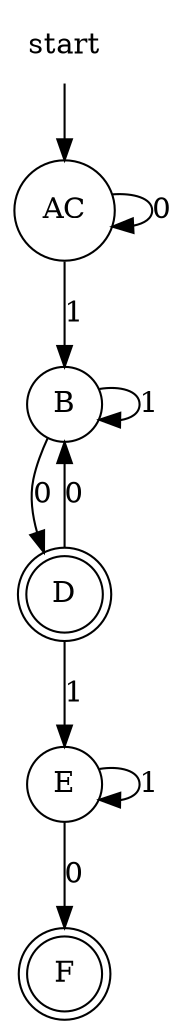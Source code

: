 digraph automaton {
	node [shape=none]; start;
	node [shape=doublecircle]; "D";
	node [shape=doublecircle]; "F";
	node [shape=circle];
	start -> "AC"
	"AC" -> "AC" [label="0"]
	"AC" -> "B" [label="1"]
	"B" -> "D" [label="0"]
	"B" -> "B" [label="1"]
	"D" -> "B" [label="0"]
	"D" -> "E" [label="1"]
	"E" -> "F" [label="0"]
	"E" -> "E" [label="1"]
	}
